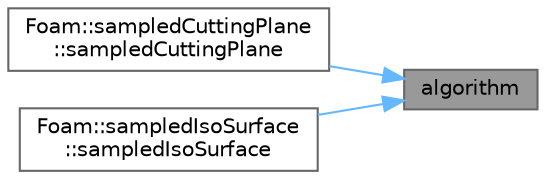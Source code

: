 digraph "algorithm"
{
 // LATEX_PDF_SIZE
  bgcolor="transparent";
  edge [fontname=Helvetica,fontsize=10,labelfontname=Helvetica,labelfontsize=10];
  node [fontname=Helvetica,fontsize=10,shape=box,height=0.2,width=0.4];
  rankdir="RL";
  Node1 [id="Node000001",label="algorithm",height=0.2,width=0.4,color="gray40", fillcolor="grey60", style="filled", fontcolor="black",tooltip=" "];
  Node1 -> Node2 [id="edge1_Node000001_Node000002",dir="back",color="steelblue1",style="solid",tooltip=" "];
  Node2 [id="Node000002",label="Foam::sampledCuttingPlane\l::sampledCuttingPlane",height=0.2,width=0.4,color="grey40", fillcolor="white", style="filled",URL="$classFoam_1_1sampledCuttingPlane.html#aecbcf2c3dfc39ff92ce64d94953147be",tooltip=" "];
  Node1 -> Node3 [id="edge2_Node000001_Node000003",dir="back",color="steelblue1",style="solid",tooltip=" "];
  Node3 [id="Node000003",label="Foam::sampledIsoSurface\l::sampledIsoSurface",height=0.2,width=0.4,color="grey40", fillcolor="white", style="filled",URL="$classFoam_1_1sampledIsoSurface.html#aa2018699c10073209294086428affd52",tooltip=" "];
}
